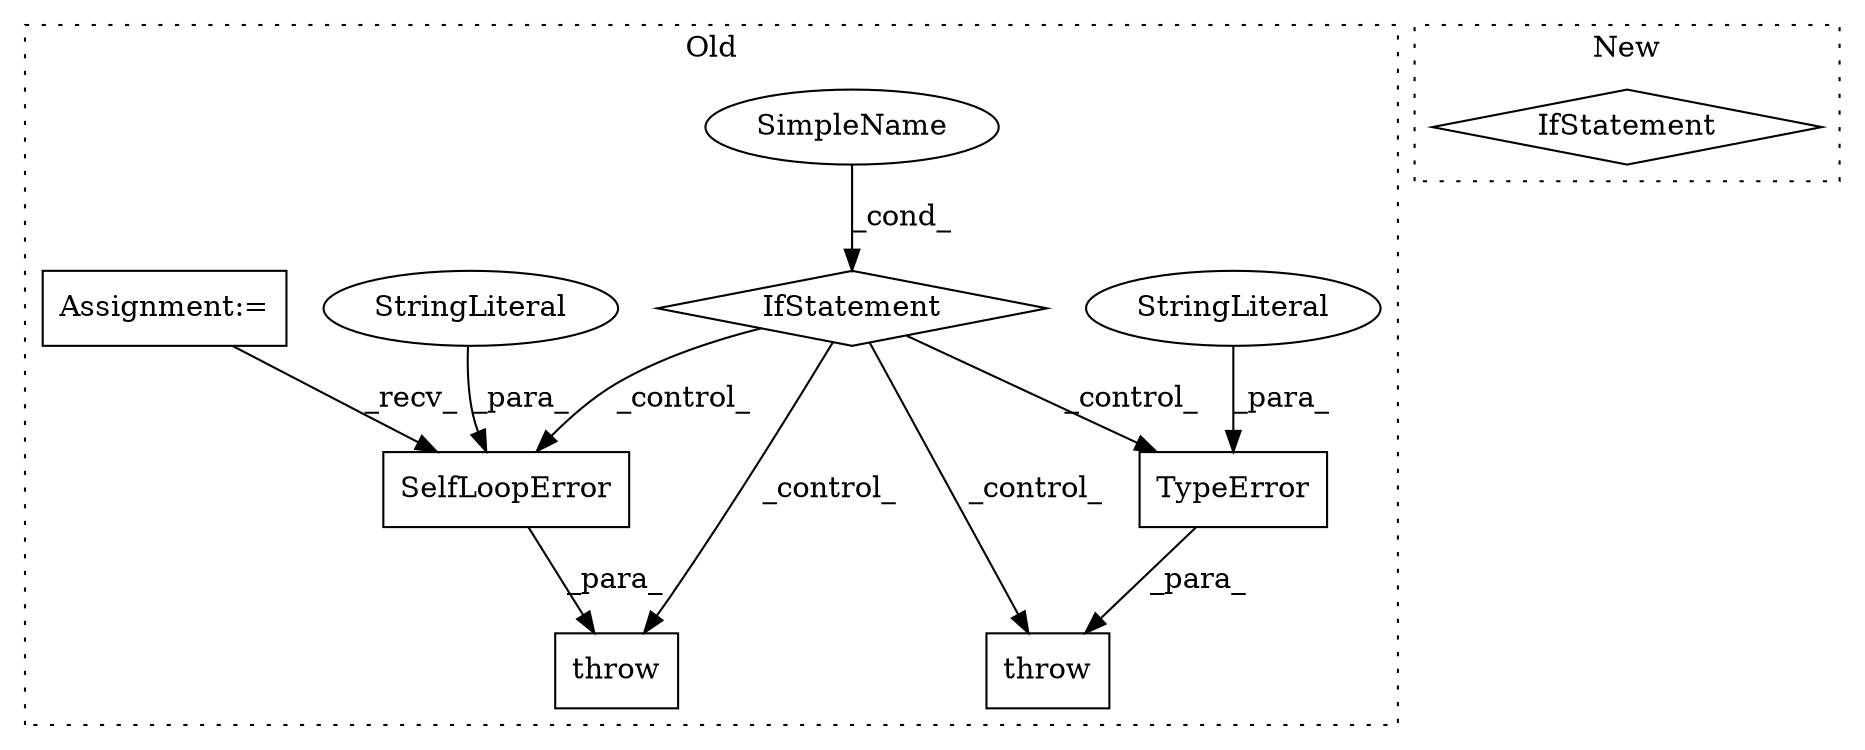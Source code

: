 digraph G {
subgraph cluster0 {
1 [label="SelfLoopError" a="32" s="2521,2568" l="14,1" shape="box"];
3 [label="SimpleName" a="42" s="" l="" shape="ellipse"];
4 [label="TypeError" a="32" s="2406,2447" l="10,1" shape="box"];
5 [label="IfStatement" a="25" s="2209,2227" l="4,2" shape="diamond"];
6 [label="StringLiteral" a="45" s="2416" l="31" shape="ellipse"];
7 [label="StringLiteral" a="45" s="2535" l="28" shape="ellipse"];
8 [label="throw" a="53" s="2400" l="6" shape="box"];
9 [label="Assignment:=" a="7" s="2171" l="10" shape="box"];
10 [label="throw" a="53" s="2504" l="6" shape="box"];
label = "Old";
style="dotted";
}
subgraph cluster1 {
2 [label="IfStatement" a="25" s="1681,1716" l="4,2" shape="diamond"];
label = "New";
style="dotted";
}
1 -> 10 [label="_para_"];
3 -> 5 [label="_cond_"];
4 -> 8 [label="_para_"];
5 -> 8 [label="_control_"];
5 -> 4 [label="_control_"];
5 -> 10 [label="_control_"];
5 -> 1 [label="_control_"];
6 -> 4 [label="_para_"];
7 -> 1 [label="_para_"];
9 -> 1 [label="_recv_"];
}